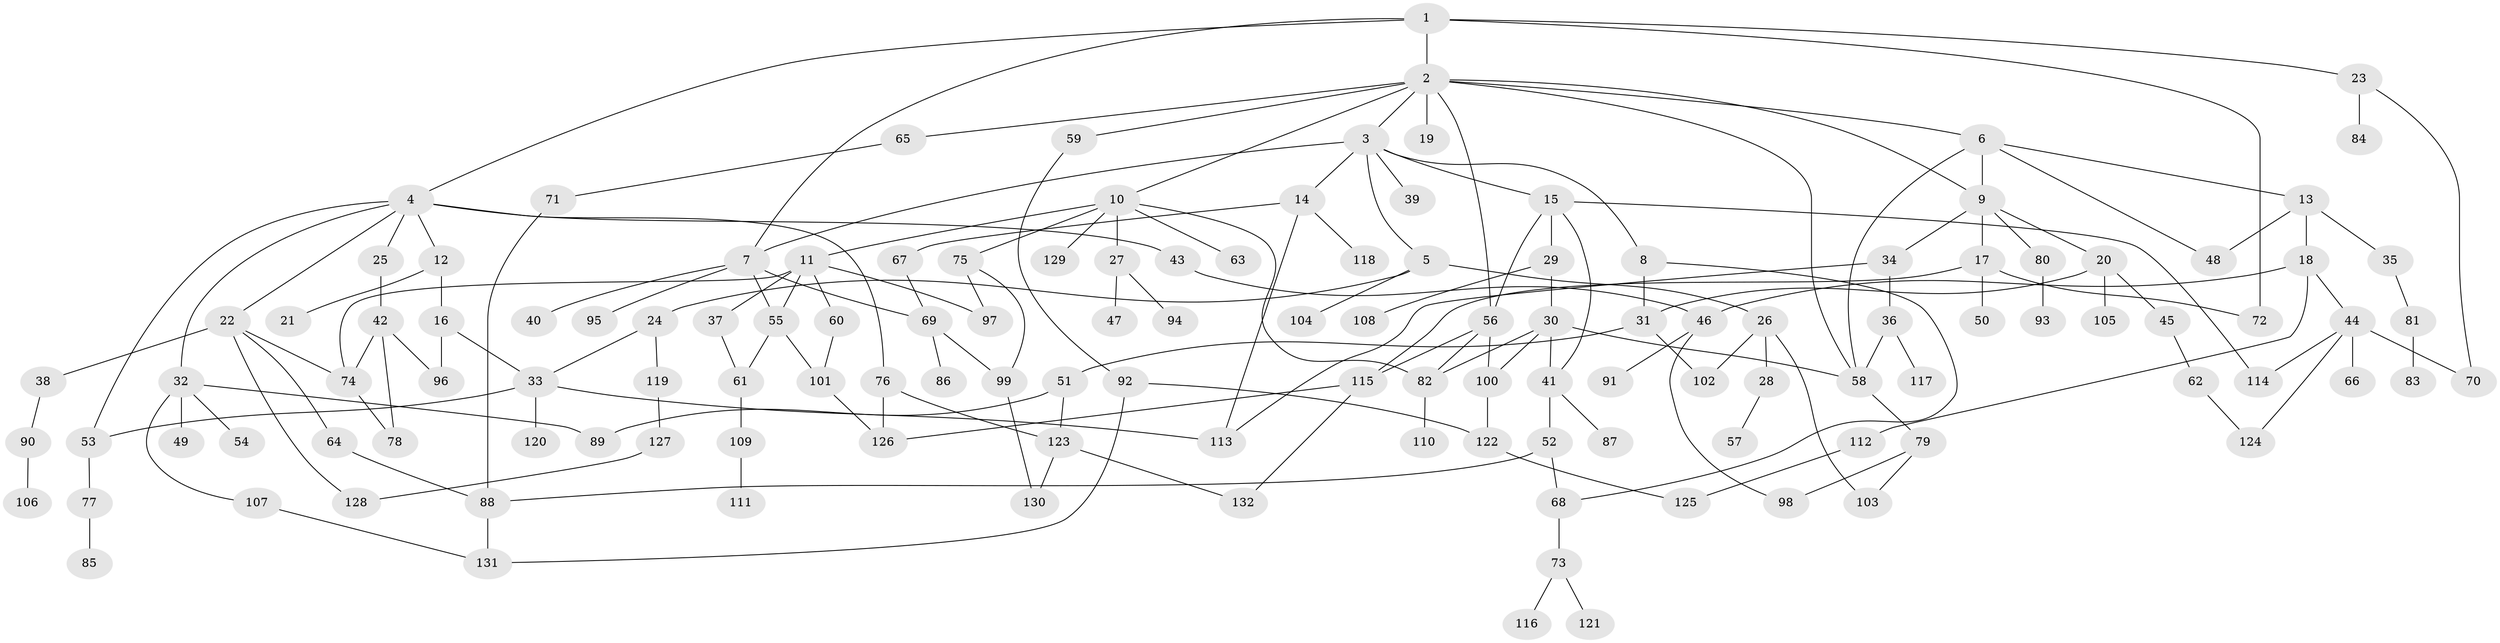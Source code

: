 // coarse degree distribution, {2: 0.34782608695652173, 4: 0.10869565217391304, 1: 0.2717391304347826, 3: 0.14130434782608695, 11: 0.03260869565217391, 5: 0.07608695652173914, 8: 0.021739130434782608}
// Generated by graph-tools (version 1.1) at 2025/45/03/04/25 21:45:52]
// undirected, 132 vertices, 180 edges
graph export_dot {
graph [start="1"]
  node [color=gray90,style=filled];
  1;
  2;
  3;
  4;
  5;
  6;
  7;
  8;
  9;
  10;
  11;
  12;
  13;
  14;
  15;
  16;
  17;
  18;
  19;
  20;
  21;
  22;
  23;
  24;
  25;
  26;
  27;
  28;
  29;
  30;
  31;
  32;
  33;
  34;
  35;
  36;
  37;
  38;
  39;
  40;
  41;
  42;
  43;
  44;
  45;
  46;
  47;
  48;
  49;
  50;
  51;
  52;
  53;
  54;
  55;
  56;
  57;
  58;
  59;
  60;
  61;
  62;
  63;
  64;
  65;
  66;
  67;
  68;
  69;
  70;
  71;
  72;
  73;
  74;
  75;
  76;
  77;
  78;
  79;
  80;
  81;
  82;
  83;
  84;
  85;
  86;
  87;
  88;
  89;
  90;
  91;
  92;
  93;
  94;
  95;
  96;
  97;
  98;
  99;
  100;
  101;
  102;
  103;
  104;
  105;
  106;
  107;
  108;
  109;
  110;
  111;
  112;
  113;
  114;
  115;
  116;
  117;
  118;
  119;
  120;
  121;
  122;
  123;
  124;
  125;
  126;
  127;
  128;
  129;
  130;
  131;
  132;
  1 -- 2;
  1 -- 4;
  1 -- 7;
  1 -- 23;
  1 -- 72;
  2 -- 3;
  2 -- 6;
  2 -- 9;
  2 -- 10;
  2 -- 19;
  2 -- 56;
  2 -- 59;
  2 -- 65;
  2 -- 58;
  3 -- 5;
  3 -- 8;
  3 -- 14;
  3 -- 15;
  3 -- 39;
  3 -- 7;
  4 -- 12;
  4 -- 22;
  4 -- 25;
  4 -- 32;
  4 -- 43;
  4 -- 53;
  4 -- 76;
  5 -- 24;
  5 -- 26;
  5 -- 104;
  6 -- 13;
  6 -- 48;
  6 -- 58;
  6 -- 9;
  7 -- 40;
  7 -- 95;
  7 -- 69;
  7 -- 55;
  8 -- 68;
  8 -- 31;
  9 -- 17;
  9 -- 20;
  9 -- 34;
  9 -- 80;
  10 -- 11;
  10 -- 27;
  10 -- 63;
  10 -- 75;
  10 -- 129;
  10 -- 82;
  11 -- 37;
  11 -- 55;
  11 -- 60;
  11 -- 97;
  11 -- 74;
  12 -- 16;
  12 -- 21;
  13 -- 18;
  13 -- 35;
  13 -- 48;
  14 -- 67;
  14 -- 113;
  14 -- 118;
  15 -- 29;
  15 -- 114;
  15 -- 56;
  15 -- 41;
  16 -- 33;
  16 -- 96;
  17 -- 50;
  17 -- 72;
  17 -- 115;
  18 -- 44;
  18 -- 46;
  18 -- 112;
  20 -- 31;
  20 -- 45;
  20 -- 105;
  22 -- 38;
  22 -- 64;
  22 -- 128;
  22 -- 74;
  23 -- 70;
  23 -- 84;
  24 -- 119;
  24 -- 33;
  25 -- 42;
  26 -- 28;
  26 -- 102;
  26 -- 103;
  27 -- 47;
  27 -- 94;
  28 -- 57;
  29 -- 30;
  29 -- 108;
  30 -- 41;
  30 -- 100;
  30 -- 82;
  30 -- 58;
  31 -- 51;
  31 -- 102;
  32 -- 49;
  32 -- 54;
  32 -- 89;
  32 -- 107;
  33 -- 120;
  33 -- 53;
  33 -- 113;
  34 -- 36;
  34 -- 113;
  35 -- 81;
  36 -- 58;
  36 -- 117;
  37 -- 61;
  38 -- 90;
  41 -- 52;
  41 -- 87;
  42 -- 74;
  42 -- 96;
  42 -- 78;
  43 -- 46;
  44 -- 66;
  44 -- 114;
  44 -- 124;
  44 -- 70;
  45 -- 62;
  46 -- 91;
  46 -- 98;
  51 -- 89;
  51 -- 123;
  52 -- 88;
  52 -- 68;
  53 -- 77;
  55 -- 61;
  55 -- 101;
  56 -- 82;
  56 -- 100;
  56 -- 115;
  58 -- 79;
  59 -- 92;
  60 -- 101;
  61 -- 109;
  62 -- 124;
  64 -- 88;
  65 -- 71;
  67 -- 69;
  68 -- 73;
  69 -- 86;
  69 -- 99;
  71 -- 88;
  73 -- 116;
  73 -- 121;
  74 -- 78;
  75 -- 99;
  75 -- 97;
  76 -- 123;
  76 -- 126;
  77 -- 85;
  79 -- 103;
  79 -- 98;
  80 -- 93;
  81 -- 83;
  82 -- 110;
  88 -- 131;
  90 -- 106;
  92 -- 122;
  92 -- 131;
  99 -- 130;
  100 -- 122;
  101 -- 126;
  107 -- 131;
  109 -- 111;
  112 -- 125;
  115 -- 126;
  115 -- 132;
  119 -- 127;
  122 -- 125;
  123 -- 130;
  123 -- 132;
  127 -- 128;
}
